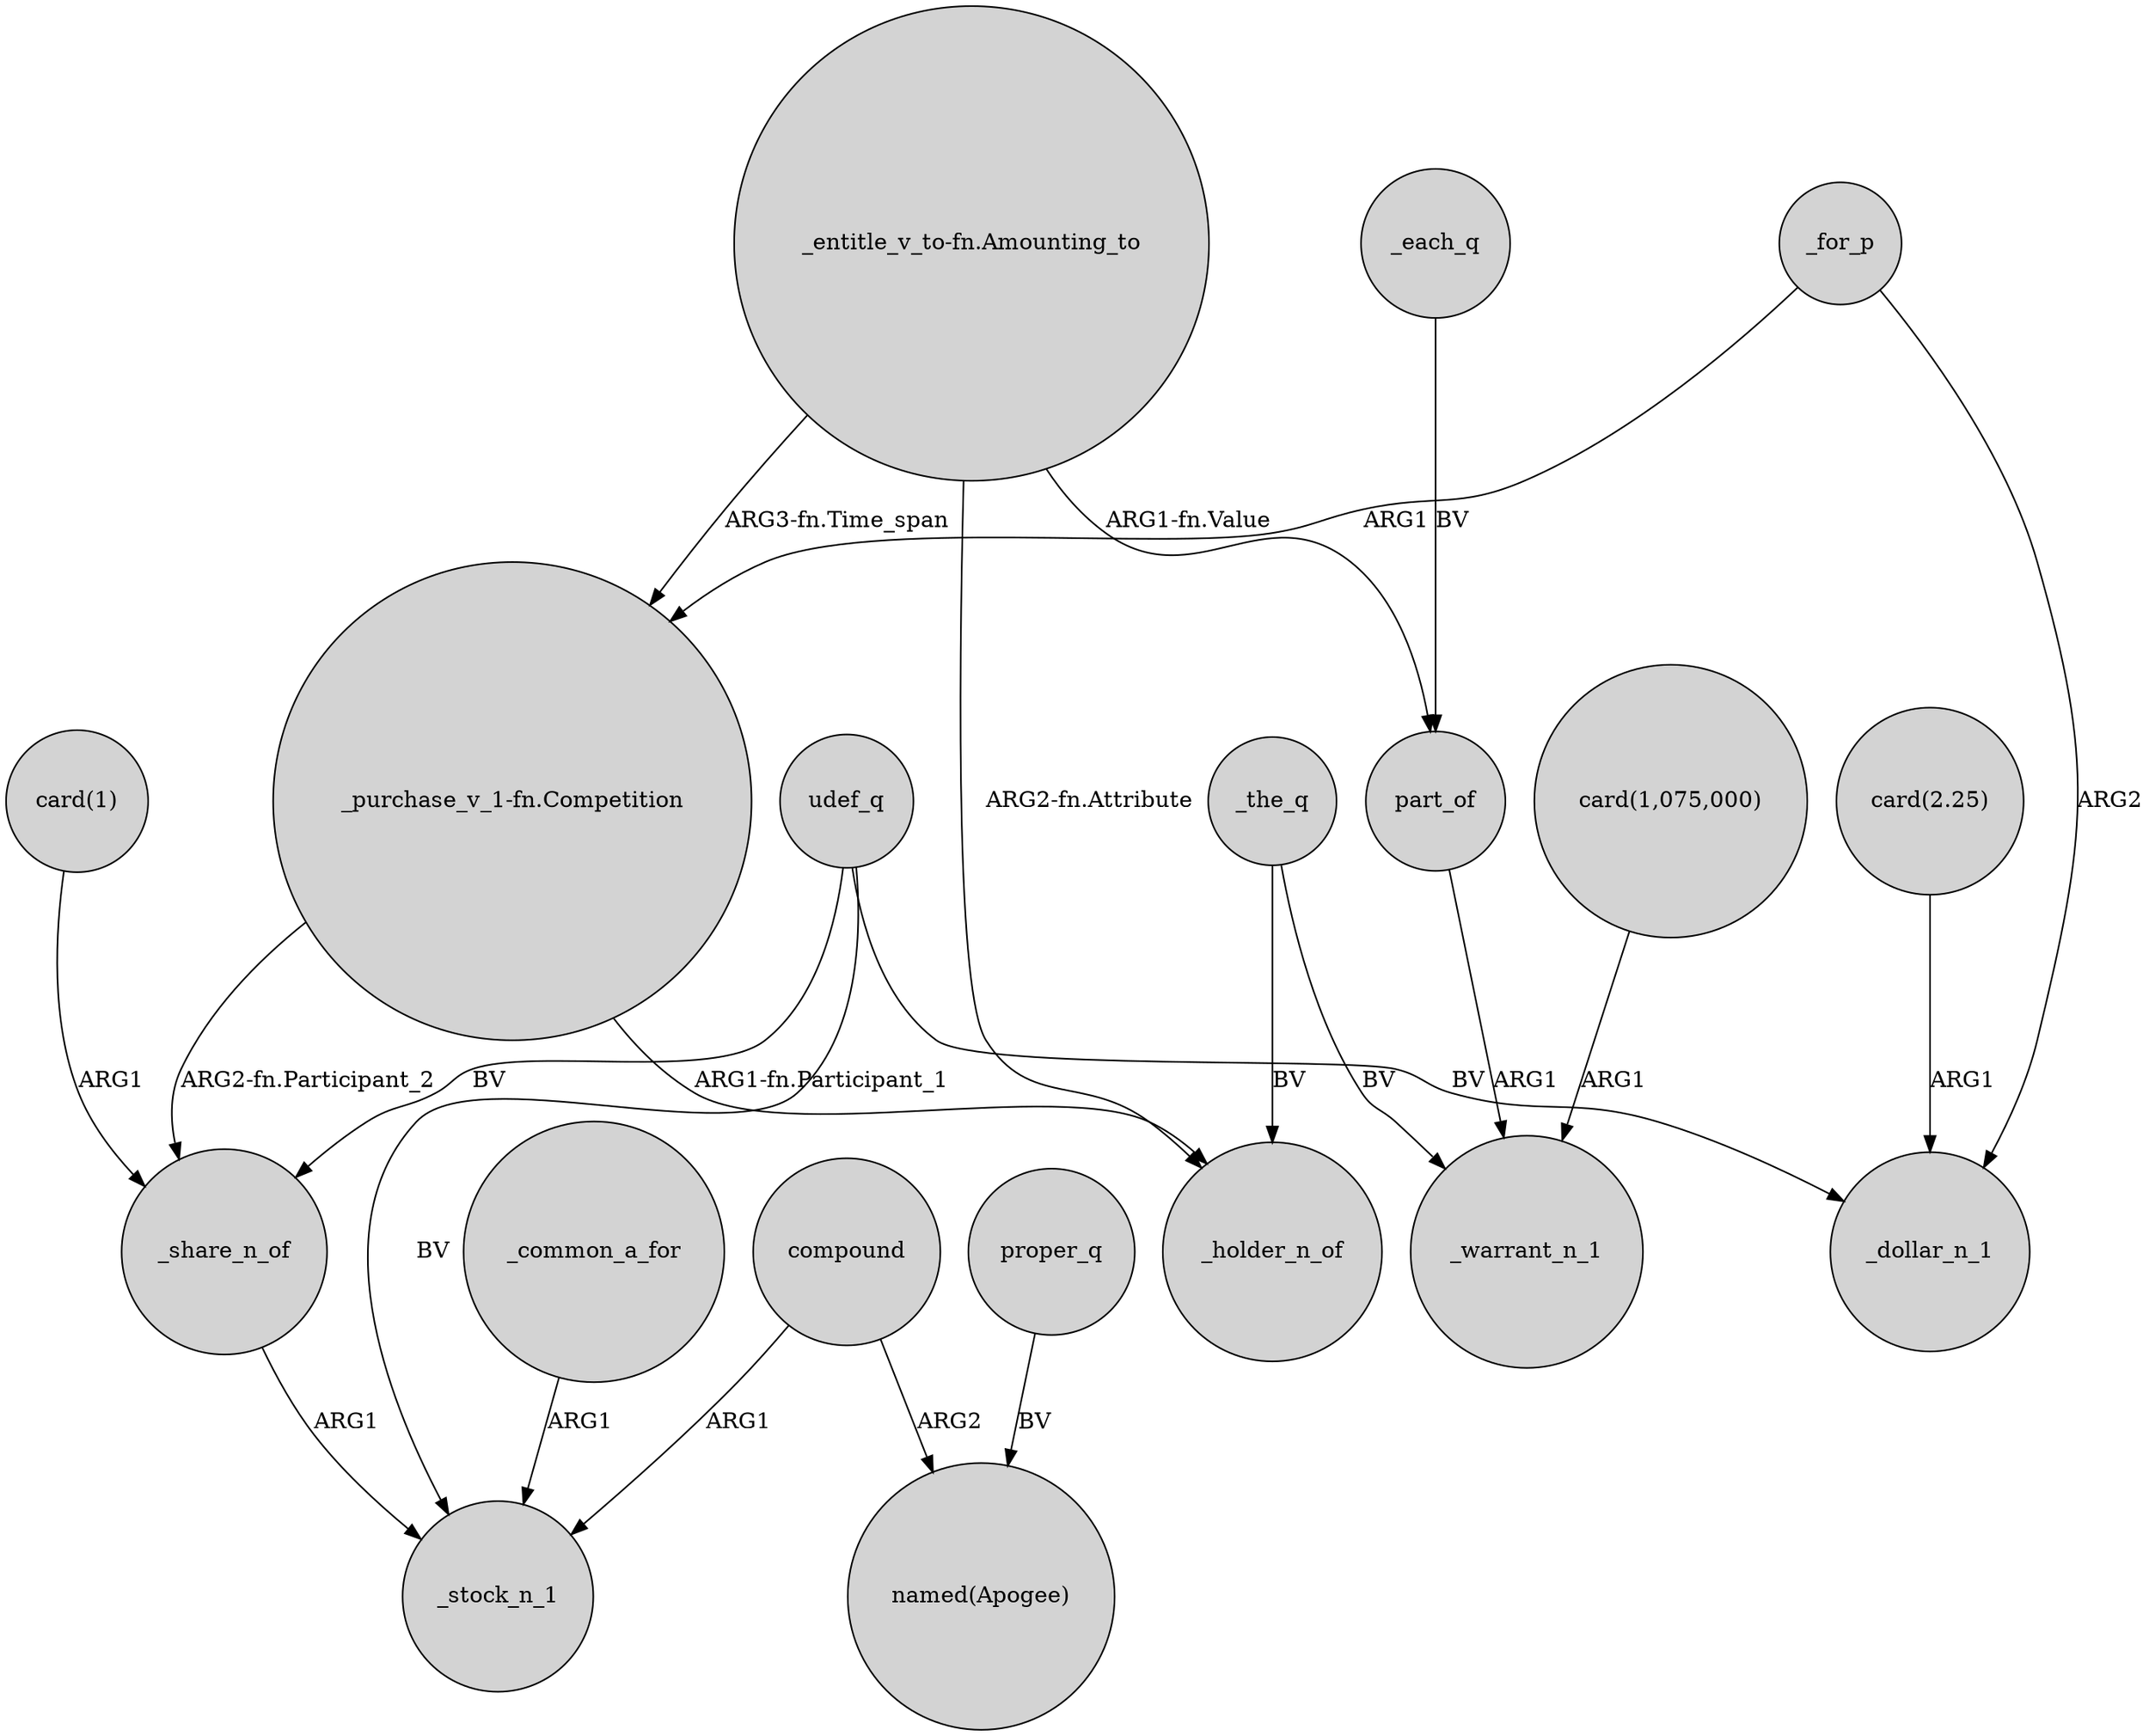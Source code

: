 digraph {
	node [shape=circle style=filled]
	_common_a_for -> _stock_n_1 [label=ARG1]
	"card(2.25)" -> _dollar_n_1 [label=ARG1]
	"_entitle_v_to-fn.Amounting_to" -> part_of [label="ARG1-fn.Value"]
	"_entitle_v_to-fn.Amounting_to" -> _holder_n_of [label="ARG2-fn.Attribute"]
	compound -> _stock_n_1 [label=ARG1]
	"card(1)" -> _share_n_of [label=ARG1]
	_for_p -> "_purchase_v_1-fn.Competition" [label=ARG1]
	udef_q -> _stock_n_1 [label=BV]
	"_purchase_v_1-fn.Competition" -> _share_n_of [label="ARG2-fn.Participant_2"]
	_share_n_of -> _stock_n_1 [label=ARG1]
	"_entitle_v_to-fn.Amounting_to" -> "_purchase_v_1-fn.Competition" [label="ARG3-fn.Time_span"]
	_for_p -> _dollar_n_1 [label=ARG2]
	udef_q -> _share_n_of [label=BV]
	part_of -> _warrant_n_1 [label=ARG1]
	udef_q -> _dollar_n_1 [label=BV]
	_the_q -> _warrant_n_1 [label=BV]
	proper_q -> "named(Apogee)" [label=BV]
	compound -> "named(Apogee)" [label=ARG2]
	"_purchase_v_1-fn.Competition" -> _holder_n_of [label="ARG1-fn.Participant_1"]
	_the_q -> _holder_n_of [label=BV]
	"card(1,075,000)" -> _warrant_n_1 [label=ARG1]
	_each_q -> part_of [label=BV]
}
